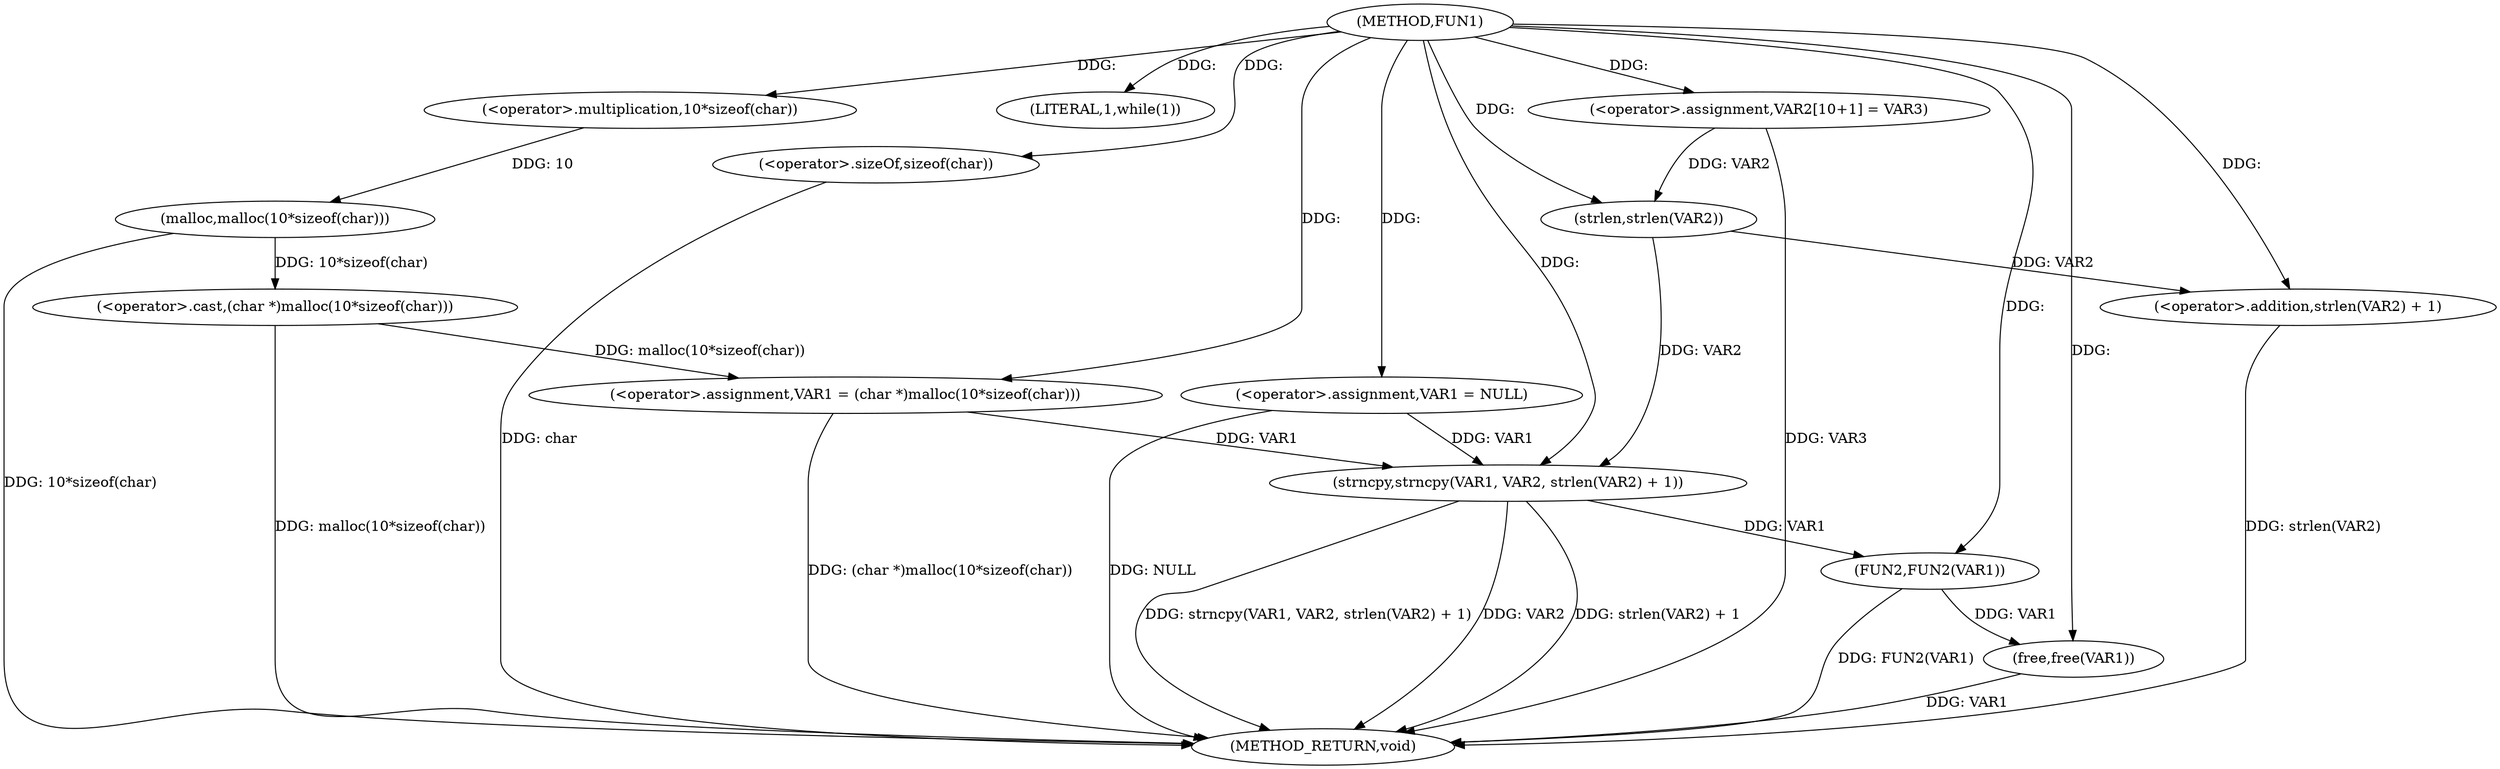 digraph FUN1 {  
"1000100" [label = "(METHOD,FUN1)" ]
"1000135" [label = "(METHOD_RETURN,void)" ]
"1000103" [label = "(<operator>.assignment,VAR1 = NULL)" ]
"1000107" [label = "(LITERAL,1,while(1))" ]
"1000109" [label = "(<operator>.assignment,VAR1 = (char *)malloc(10*sizeof(char)))" ]
"1000111" [label = "(<operator>.cast,(char *)malloc(10*sizeof(char)))" ]
"1000113" [label = "(malloc,malloc(10*sizeof(char)))" ]
"1000114" [label = "(<operator>.multiplication,10*sizeof(char))" ]
"1000116" [label = "(<operator>.sizeOf,sizeof(char))" ]
"1000121" [label = "(<operator>.assignment,VAR2[10+1] = VAR3)" ]
"1000124" [label = "(strncpy,strncpy(VAR1, VAR2, strlen(VAR2) + 1))" ]
"1000127" [label = "(<operator>.addition,strlen(VAR2) + 1)" ]
"1000128" [label = "(strlen,strlen(VAR2))" ]
"1000131" [label = "(FUN2,FUN2(VAR1))" ]
"1000133" [label = "(free,free(VAR1))" ]
  "1000116" -> "1000135"  [ label = "DDG: char"] 
  "1000124" -> "1000135"  [ label = "DDG: VAR2"] 
  "1000103" -> "1000135"  [ label = "DDG: NULL"] 
  "1000113" -> "1000135"  [ label = "DDG: 10*sizeof(char)"] 
  "1000121" -> "1000135"  [ label = "DDG: VAR3"] 
  "1000124" -> "1000135"  [ label = "DDG: strlen(VAR2) + 1"] 
  "1000111" -> "1000135"  [ label = "DDG: malloc(10*sizeof(char))"] 
  "1000127" -> "1000135"  [ label = "DDG: strlen(VAR2)"] 
  "1000133" -> "1000135"  [ label = "DDG: VAR1"] 
  "1000109" -> "1000135"  [ label = "DDG: (char *)malloc(10*sizeof(char))"] 
  "1000131" -> "1000135"  [ label = "DDG: FUN2(VAR1)"] 
  "1000124" -> "1000135"  [ label = "DDG: strncpy(VAR1, VAR2, strlen(VAR2) + 1)"] 
  "1000100" -> "1000103"  [ label = "DDG: "] 
  "1000100" -> "1000107"  [ label = "DDG: "] 
  "1000111" -> "1000109"  [ label = "DDG: malloc(10*sizeof(char))"] 
  "1000100" -> "1000109"  [ label = "DDG: "] 
  "1000113" -> "1000111"  [ label = "DDG: 10*sizeof(char)"] 
  "1000114" -> "1000113"  [ label = "DDG: 10"] 
  "1000100" -> "1000114"  [ label = "DDG: "] 
  "1000100" -> "1000116"  [ label = "DDG: "] 
  "1000100" -> "1000121"  [ label = "DDG: "] 
  "1000103" -> "1000124"  [ label = "DDG: VAR1"] 
  "1000109" -> "1000124"  [ label = "DDG: VAR1"] 
  "1000100" -> "1000124"  [ label = "DDG: "] 
  "1000128" -> "1000124"  [ label = "DDG: VAR2"] 
  "1000128" -> "1000127"  [ label = "DDG: VAR2"] 
  "1000121" -> "1000128"  [ label = "DDG: VAR2"] 
  "1000100" -> "1000128"  [ label = "DDG: "] 
  "1000100" -> "1000127"  [ label = "DDG: "] 
  "1000124" -> "1000131"  [ label = "DDG: VAR1"] 
  "1000100" -> "1000131"  [ label = "DDG: "] 
  "1000131" -> "1000133"  [ label = "DDG: VAR1"] 
  "1000100" -> "1000133"  [ label = "DDG: "] 
}
